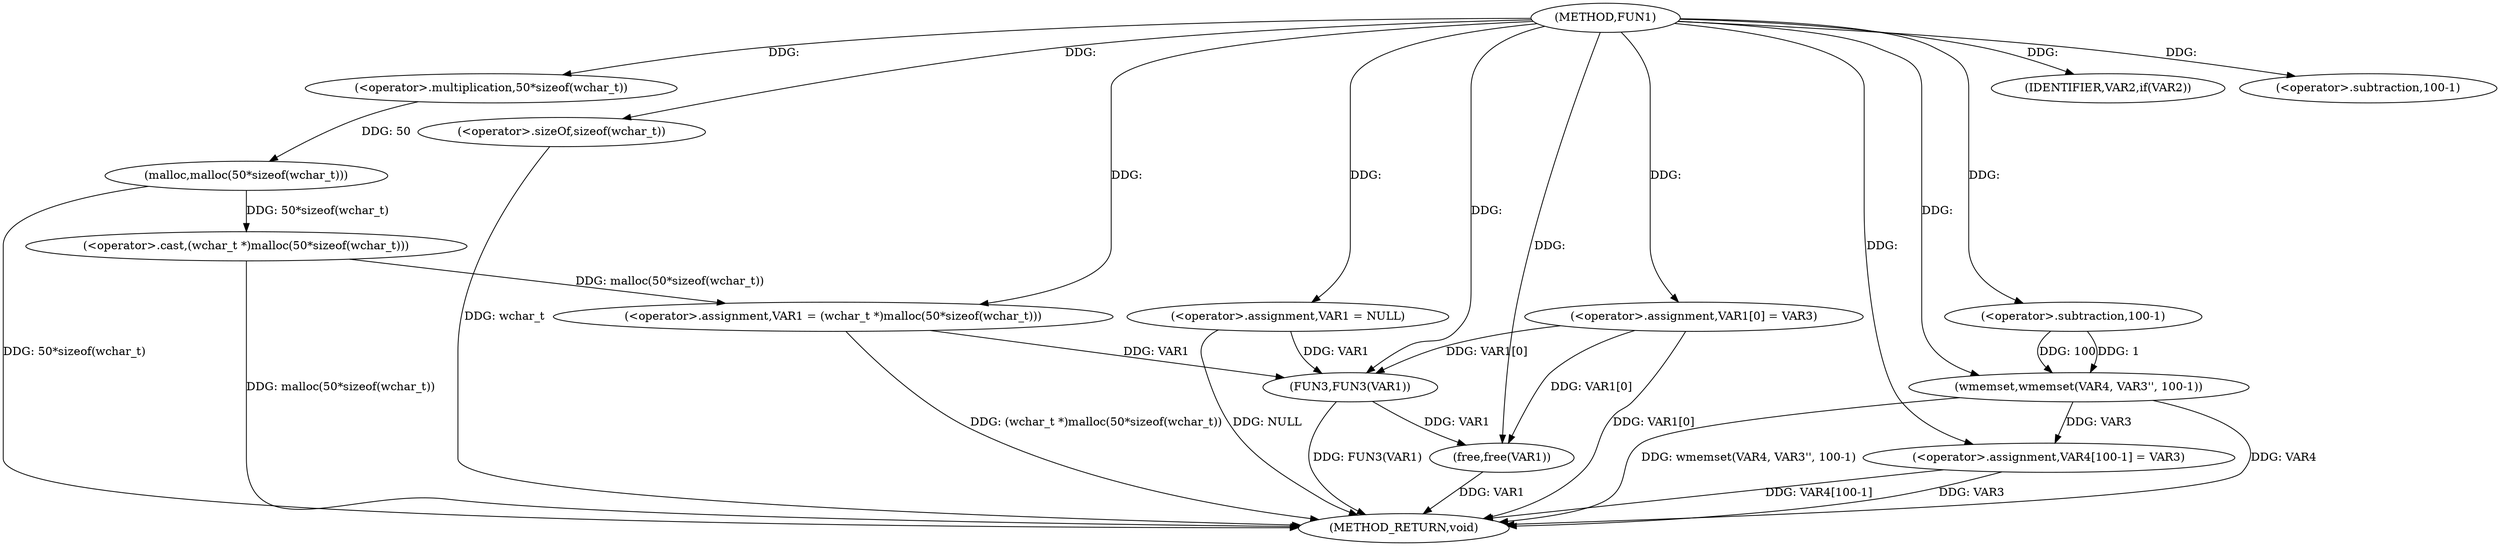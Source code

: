 digraph FUN1 {  
"1000100" [label = "(METHOD,FUN1)" ]
"1000142" [label = "(METHOD_RETURN,void)" ]
"1000103" [label = "(<operator>.assignment,VAR1 = NULL)" ]
"1000107" [label = "(IDENTIFIER,VAR2,if(VAR2))" ]
"1000109" [label = "(<operator>.assignment,VAR1 = (wchar_t *)malloc(50*sizeof(wchar_t)))" ]
"1000111" [label = "(<operator>.cast,(wchar_t *)malloc(50*sizeof(wchar_t)))" ]
"1000113" [label = "(malloc,malloc(50*sizeof(wchar_t)))" ]
"1000114" [label = "(<operator>.multiplication,50*sizeof(wchar_t))" ]
"1000116" [label = "(<operator>.sizeOf,sizeof(wchar_t))" ]
"1000118" [label = "(<operator>.assignment,VAR1[0] = VAR3)" ]
"1000125" [label = "(wmemset,wmemset(VAR4, VAR3'', 100-1))" ]
"1000128" [label = "(<operator>.subtraction,100-1)" ]
"1000131" [label = "(<operator>.assignment,VAR4[100-1] = VAR3)" ]
"1000134" [label = "(<operator>.subtraction,100-1)" ]
"1000138" [label = "(FUN3,FUN3(VAR1))" ]
"1000140" [label = "(free,free(VAR1))" ]
  "1000116" -> "1000142"  [ label = "DDG: wchar_t"] 
  "1000125" -> "1000142"  [ label = "DDG: VAR4"] 
  "1000125" -> "1000142"  [ label = "DDG: wmemset(VAR4, VAR3'', 100-1)"] 
  "1000103" -> "1000142"  [ label = "DDG: NULL"] 
  "1000113" -> "1000142"  [ label = "DDG: 50*sizeof(wchar_t)"] 
  "1000111" -> "1000142"  [ label = "DDG: malloc(50*sizeof(wchar_t))"] 
  "1000138" -> "1000142"  [ label = "DDG: FUN3(VAR1)"] 
  "1000118" -> "1000142"  [ label = "DDG: VAR1[0]"] 
  "1000131" -> "1000142"  [ label = "DDG: VAR4[100-1]"] 
  "1000140" -> "1000142"  [ label = "DDG: VAR1"] 
  "1000109" -> "1000142"  [ label = "DDG: (wchar_t *)malloc(50*sizeof(wchar_t))"] 
  "1000131" -> "1000142"  [ label = "DDG: VAR3"] 
  "1000100" -> "1000103"  [ label = "DDG: "] 
  "1000100" -> "1000107"  [ label = "DDG: "] 
  "1000111" -> "1000109"  [ label = "DDG: malloc(50*sizeof(wchar_t))"] 
  "1000100" -> "1000109"  [ label = "DDG: "] 
  "1000113" -> "1000111"  [ label = "DDG: 50*sizeof(wchar_t)"] 
  "1000114" -> "1000113"  [ label = "DDG: 50"] 
  "1000100" -> "1000114"  [ label = "DDG: "] 
  "1000100" -> "1000116"  [ label = "DDG: "] 
  "1000100" -> "1000118"  [ label = "DDG: "] 
  "1000100" -> "1000125"  [ label = "DDG: "] 
  "1000128" -> "1000125"  [ label = "DDG: 100"] 
  "1000128" -> "1000125"  [ label = "DDG: 1"] 
  "1000100" -> "1000128"  [ label = "DDG: "] 
  "1000125" -> "1000131"  [ label = "DDG: VAR3"] 
  "1000100" -> "1000131"  [ label = "DDG: "] 
  "1000100" -> "1000134"  [ label = "DDG: "] 
  "1000103" -> "1000138"  [ label = "DDG: VAR1"] 
  "1000109" -> "1000138"  [ label = "DDG: VAR1"] 
  "1000118" -> "1000138"  [ label = "DDG: VAR1[0]"] 
  "1000100" -> "1000138"  [ label = "DDG: "] 
  "1000138" -> "1000140"  [ label = "DDG: VAR1"] 
  "1000118" -> "1000140"  [ label = "DDG: VAR1[0]"] 
  "1000100" -> "1000140"  [ label = "DDG: "] 
}
